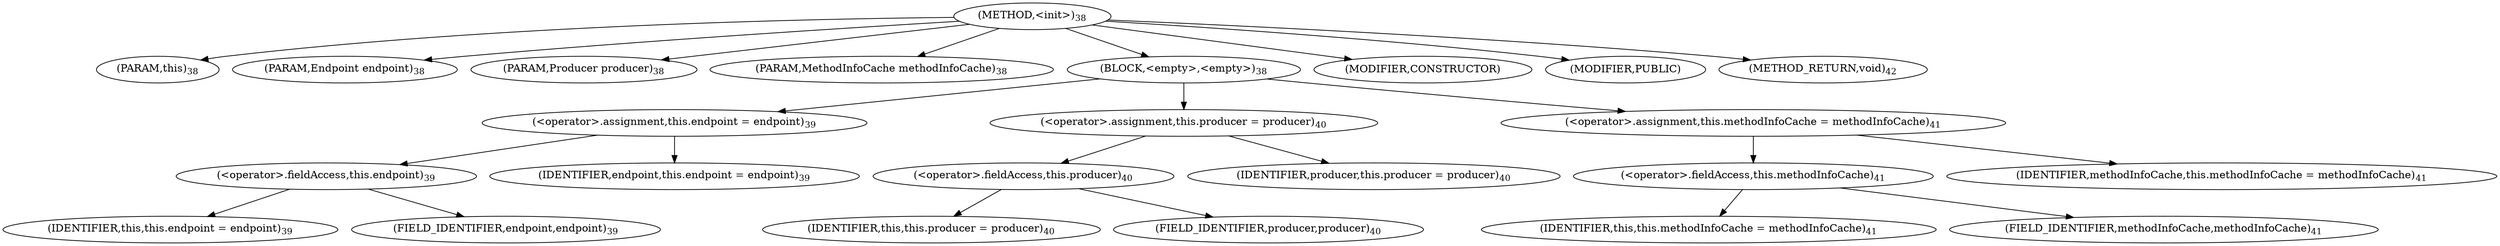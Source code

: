 digraph "&lt;init&gt;" {  
"31" [label = <(METHOD,&lt;init&gt;)<SUB>38</SUB>> ]
"4" [label = <(PARAM,this)<SUB>38</SUB>> ]
"32" [label = <(PARAM,Endpoint endpoint)<SUB>38</SUB>> ]
"33" [label = <(PARAM,Producer producer)<SUB>38</SUB>> ]
"34" [label = <(PARAM,MethodInfoCache methodInfoCache)<SUB>38</SUB>> ]
"35" [label = <(BLOCK,&lt;empty&gt;,&lt;empty&gt;)<SUB>38</SUB>> ]
"36" [label = <(&lt;operator&gt;.assignment,this.endpoint = endpoint)<SUB>39</SUB>> ]
"37" [label = <(&lt;operator&gt;.fieldAccess,this.endpoint)<SUB>39</SUB>> ]
"3" [label = <(IDENTIFIER,this,this.endpoint = endpoint)<SUB>39</SUB>> ]
"38" [label = <(FIELD_IDENTIFIER,endpoint,endpoint)<SUB>39</SUB>> ]
"39" [label = <(IDENTIFIER,endpoint,this.endpoint = endpoint)<SUB>39</SUB>> ]
"40" [label = <(&lt;operator&gt;.assignment,this.producer = producer)<SUB>40</SUB>> ]
"41" [label = <(&lt;operator&gt;.fieldAccess,this.producer)<SUB>40</SUB>> ]
"5" [label = <(IDENTIFIER,this,this.producer = producer)<SUB>40</SUB>> ]
"42" [label = <(FIELD_IDENTIFIER,producer,producer)<SUB>40</SUB>> ]
"43" [label = <(IDENTIFIER,producer,this.producer = producer)<SUB>40</SUB>> ]
"44" [label = <(&lt;operator&gt;.assignment,this.methodInfoCache = methodInfoCache)<SUB>41</SUB>> ]
"45" [label = <(&lt;operator&gt;.fieldAccess,this.methodInfoCache)<SUB>41</SUB>> ]
"6" [label = <(IDENTIFIER,this,this.methodInfoCache = methodInfoCache)<SUB>41</SUB>> ]
"46" [label = <(FIELD_IDENTIFIER,methodInfoCache,methodInfoCache)<SUB>41</SUB>> ]
"47" [label = <(IDENTIFIER,methodInfoCache,this.methodInfoCache = methodInfoCache)<SUB>41</SUB>> ]
"48" [label = <(MODIFIER,CONSTRUCTOR)> ]
"49" [label = <(MODIFIER,PUBLIC)> ]
"50" [label = <(METHOD_RETURN,void)<SUB>42</SUB>> ]
  "31" -> "4" 
  "31" -> "32" 
  "31" -> "33" 
  "31" -> "34" 
  "31" -> "35" 
  "31" -> "48" 
  "31" -> "49" 
  "31" -> "50" 
  "35" -> "36" 
  "35" -> "40" 
  "35" -> "44" 
  "36" -> "37" 
  "36" -> "39" 
  "37" -> "3" 
  "37" -> "38" 
  "40" -> "41" 
  "40" -> "43" 
  "41" -> "5" 
  "41" -> "42" 
  "44" -> "45" 
  "44" -> "47" 
  "45" -> "6" 
  "45" -> "46" 
}
